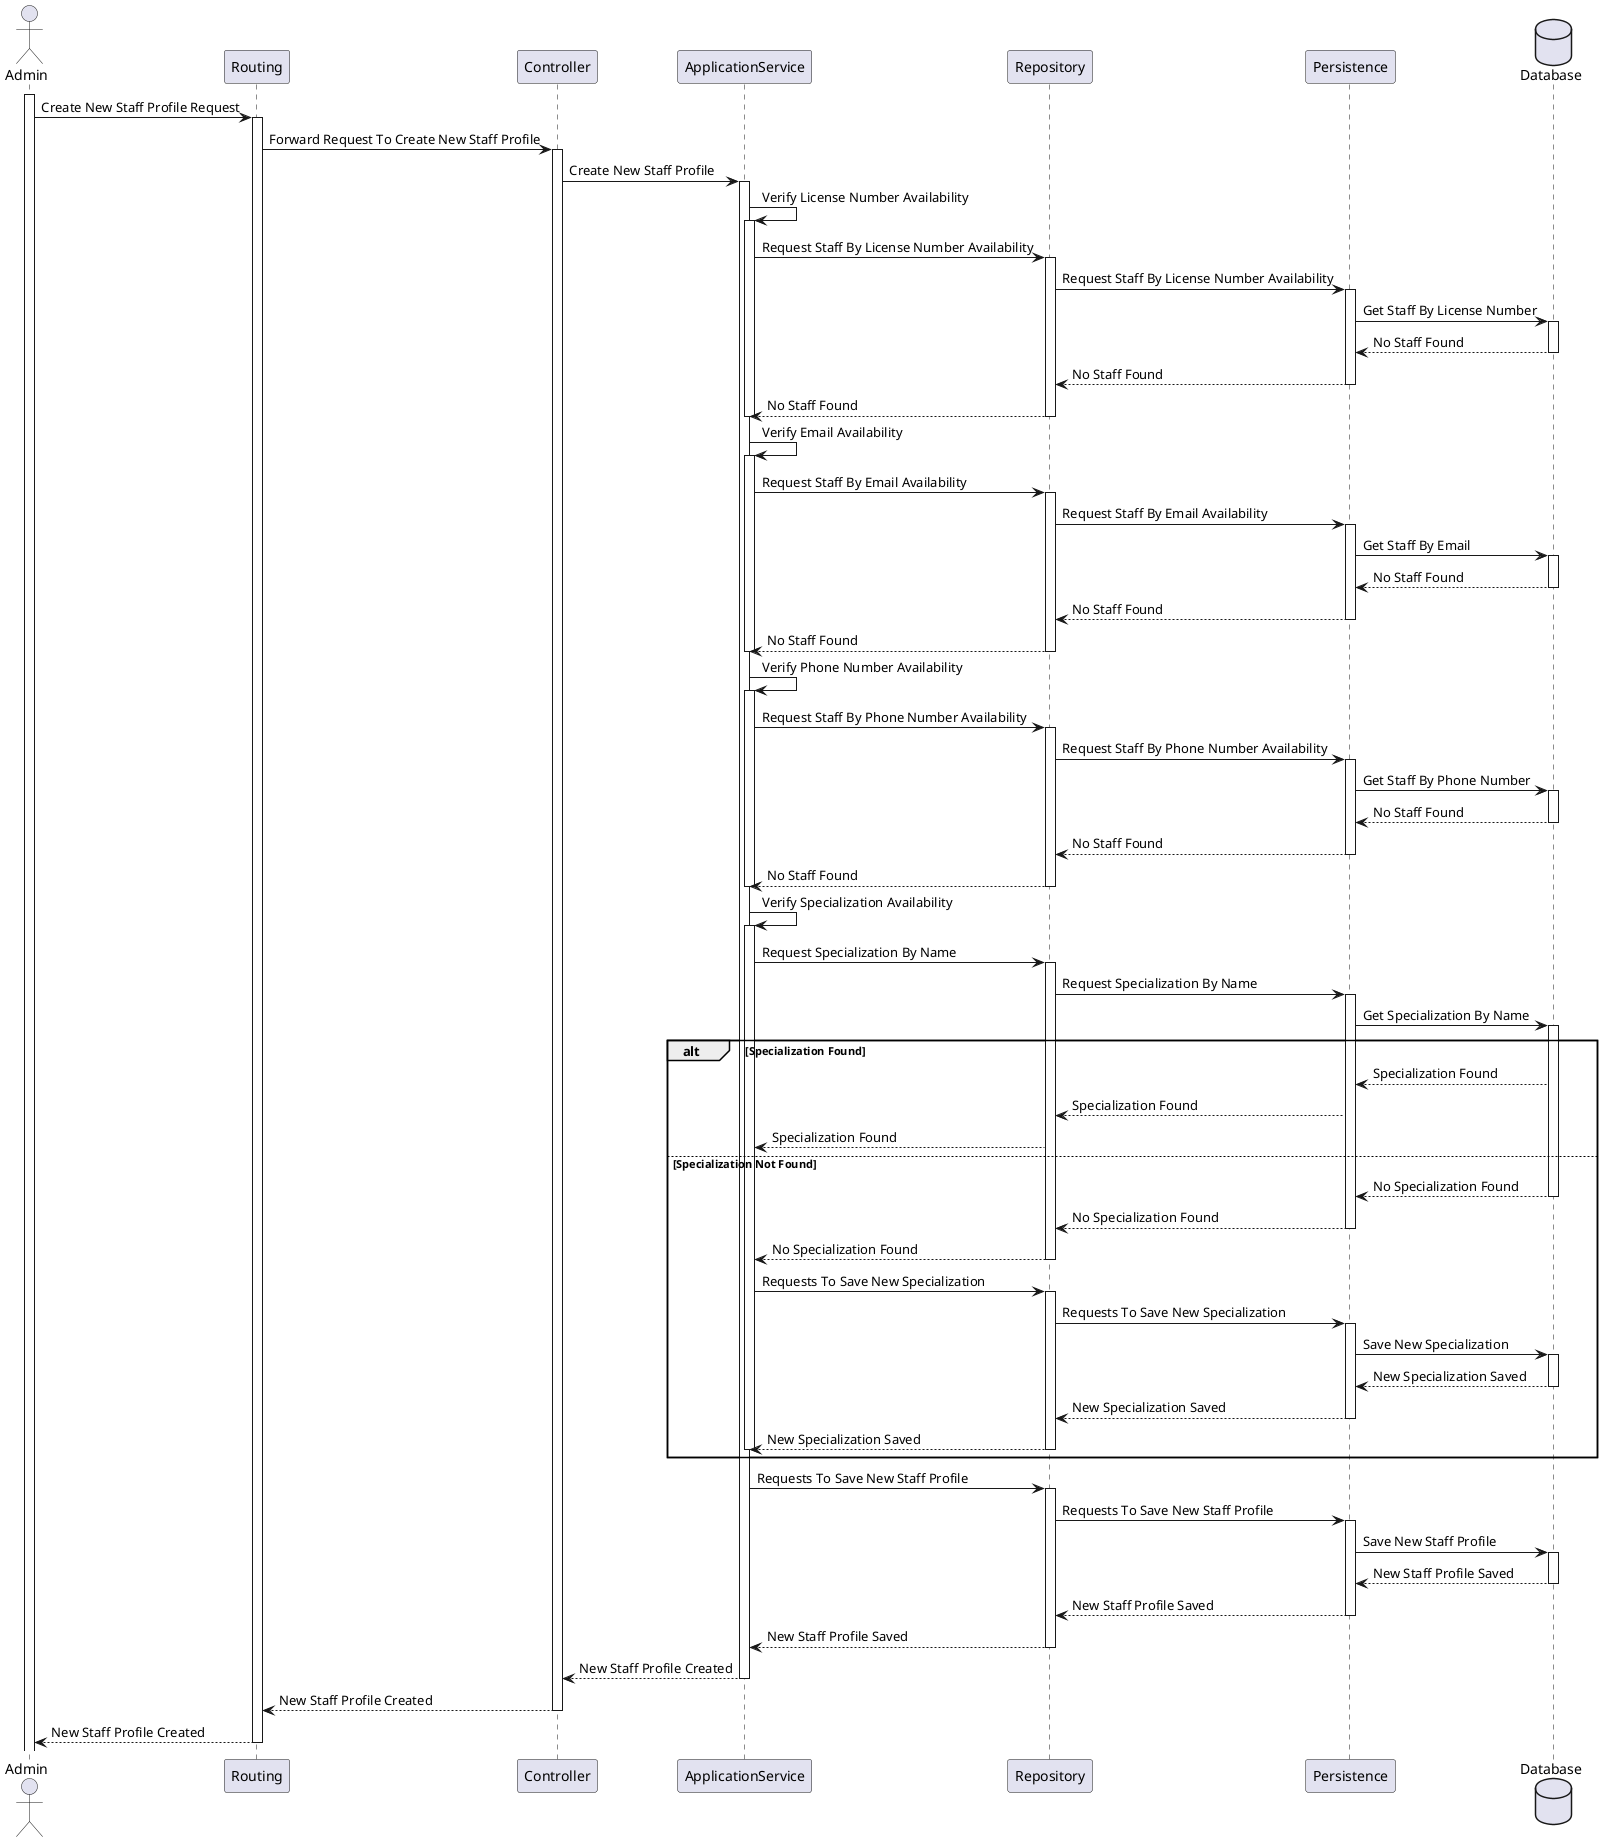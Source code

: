 ﻿@startuml
actor Admin
participant Routing
participant Controller
participant ApplicationService
participant Repository
participant Persistence
database Database

activate Admin

Admin -> Routing: Create New Staff Profile Request
activate Routing

Routing -> Controller: Forward Request To Create New Staff Profile
activate Controller

Controller -> ApplicationService: Create New Staff Profile
activate ApplicationService

ApplicationService -> ApplicationService: Verify License Number Availability
activate ApplicationService
ApplicationService -> Repository: Request Staff By License Number Availability
activate Repository

Repository -> Persistence: Request Staff By License Number Availability
activate Persistence

Persistence -> Database: Get Staff By License Number 
activate Database

Database --> Persistence: No Staff Found
deactivate Database


Persistence --> Repository: No Staff Found
deactivate Persistence

Repository --> ApplicationService: No Staff Found
deactivate Repository
deactivate ApplicationService

ApplicationService -> ApplicationService: Verify Email Availability
activate ApplicationService

ApplicationService -> Repository: Request Staff By Email Availability
activate Repository

Repository -> Persistence: Request Staff By Email Availability
activate Persistence

Persistence -> Database: Get Staff By Email
activate Database

Database --> Persistence: No Staff Found
deactivate Database

Persistence --> Repository: No Staff Found
deactivate Persistence

Repository --> ApplicationService: No Staff Found
deactivate Repository
deactivate ApplicationService

ApplicationService -> ApplicationService: Verify Phone Number Availability
activate ApplicationService

ApplicationService -> Repository: Request Staff By Phone Number Availability
activate Repository

Repository -> Persistence: Request Staff By Phone Number Availability
activate Persistence

Persistence -> Database: Get Staff By Phone Number
activate Database

Database --> Persistence: No Staff Found
deactivate Database

Persistence --> Repository: No Staff Found
deactivate Persistence

Repository --> ApplicationService: No Staff Found
deactivate Repository
deactivate ApplicationService

ApplicationService -> ApplicationService: Verify Specialization Availability
activate ApplicationService

ApplicationService -> Repository: Request Specialization By Name
activate Repository

Repository -> Persistence: Request Specialization By Name
activate Persistence

Persistence -> Database: Get Specialization By Name
activate Database

alt Specialization Found
    Database --> Persistence: Specialization Found
    
    Persistence --> Repository: Specialization Found
    
    Repository --> ApplicationService: Specialization Found
    
else Specialization Not Found
    Database --> Persistence: No Specialization Found
    deactivate Database

    Persistence --> Repository: No Specialization Found
    deactivate Persistence
    
    Repository --> ApplicationService: No Specialization Found
    deactivate Repository


    ApplicationService -> Repository: Requests To Save New Specialization
    activate Repository

    Repository -> Persistence: Requests To Save New Specialization
    activate Persistence

    Persistence -> Database: Save New Specialization
    activate Database
    
    Database --> Persistence: New Specialization Saved
    deactivate Database
    
    Persistence --> Repository: New Specialization Saved
    deactivate Persistence
    
    Repository --> ApplicationService: New Specialization Saved
    deactivate Repository
    deactivate ApplicationService
    
    end
    
ApplicationService -> Repository: Requests To Save New Staff Profile
activate Repository

Repository -> Persistence: Requests To Save New Staff Profile
activate Persistence

Persistence -> Database: Save New Staff Profile
activate Database

Database --> Persistence: New Staff Profile Saved
deactivate Database

Persistence --> Repository: New Staff Profile Saved
deactivate Persistence

Repository --> ApplicationService: New Staff Profile Saved
deactivate Repository

ApplicationService --> Controller: New Staff Profile Created
deactivate ApplicationService

Controller --> Routing: New Staff Profile Created
deactivate Controller

Routing --> Admin: New Staff Profile Created
deactivate Routing


@enduml
